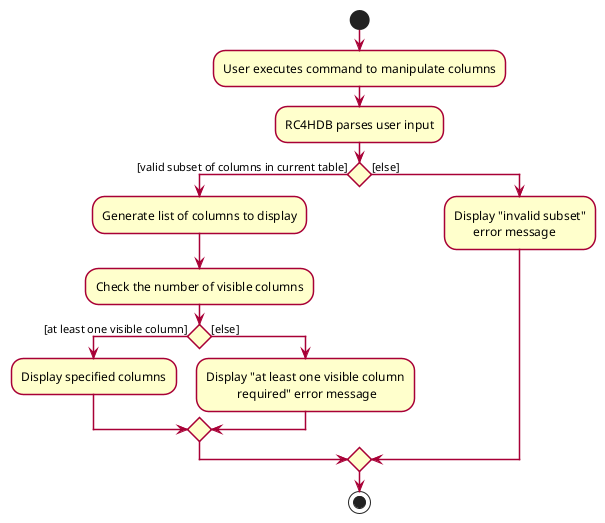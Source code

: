 @startuml

skinparam Shadowing false
skinparam ArrowColor #A80036

skinparam activity {
  BackgroundColor Business
  BorderColor #A80036
  BorderThickness 1.5
}

start
:User executes command to manipulate columns;
:RC4HDB parses user input;

'Since the beta syntax does not support placing the condition outside the
'diamond we place it as the true branch instead.

if () then ([valid subset of columns in current table])
    :Generate list of columns to display;
    :Check the number of visible columns;
    if () then ([at least one visible column])
    :Display specified columns;
    else ([else])
    :Display "at least one visible column
              required" error message;
    endif
else ([else])
    :Display "invalid subset"
          error message;
endif
stop
@enduml
